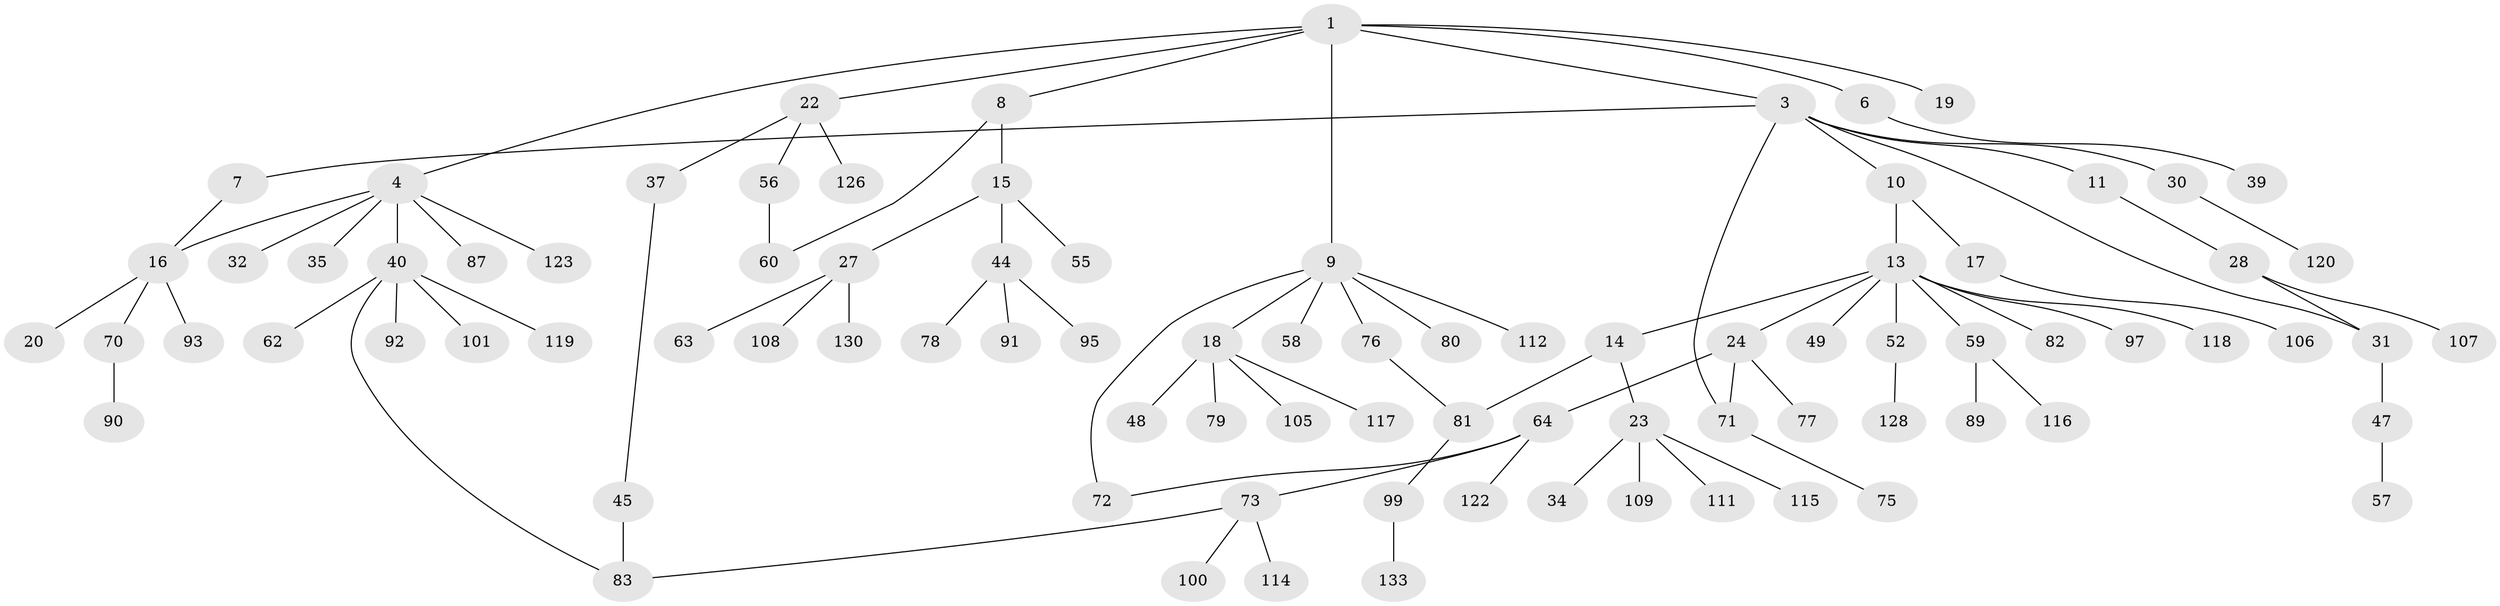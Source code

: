 // original degree distribution, {6: 0.03007518796992481, 3: 0.13533834586466165, 2: 0.2631578947368421, 4: 0.09022556390977443, 1: 0.45112781954887216, 9: 0.007518796992481203, 5: 0.022556390977443608}
// Generated by graph-tools (version 1.1) at 2025/41/03/06/25 10:41:30]
// undirected, 89 vertices, 96 edges
graph export_dot {
graph [start="1"]
  node [color=gray90,style=filled];
  1 [super="+2"];
  3 [super="+5"];
  4 [super="+38"];
  6 [super="+12"];
  7 [super="+33"];
  8 [super="+26"];
  9 [super="+41"];
  10 [super="+29"];
  11 [super="+43"];
  13 [super="+21"];
  14 [super="+110"];
  15 [super="+42"];
  16 [super="+61"];
  17 [super="+103"];
  18 [super="+25"];
  19;
  20 [super="+54"];
  22 [super="+51"];
  23 [super="+74"];
  24;
  27;
  28;
  30 [super="+65"];
  31 [super="+36"];
  32 [super="+46"];
  34;
  35 [super="+104"];
  37 [super="+53"];
  39;
  40 [super="+67"];
  44 [super="+125"];
  45 [super="+68"];
  47;
  48 [super="+50"];
  49;
  52;
  55;
  56 [super="+84"];
  57 [super="+66"];
  58;
  59 [super="+129"];
  60;
  62 [super="+132"];
  63;
  64 [super="+69"];
  70 [super="+85"];
  71 [super="+86"];
  72 [super="+88"];
  73 [super="+113"];
  75;
  76 [super="+96"];
  77 [super="+98"];
  78;
  79;
  80 [super="+124"];
  81 [super="+102"];
  82 [super="+127"];
  83 [super="+131"];
  87;
  89;
  90;
  91 [super="+94"];
  92;
  93;
  95;
  97;
  99;
  100;
  101;
  105;
  106;
  107;
  108;
  109;
  111;
  112;
  114;
  115;
  116 [super="+121"];
  117;
  118;
  119;
  120;
  122;
  123;
  126;
  128;
  130;
  133;
  1 -- 3;
  1 -- 6;
  1 -- 9;
  1 -- 19;
  1 -- 22;
  1 -- 8;
  1 -- 4;
  3 -- 7;
  3 -- 10;
  3 -- 11;
  3 -- 31;
  3 -- 30;
  3 -- 71;
  4 -- 16;
  4 -- 32;
  4 -- 35;
  4 -- 87;
  4 -- 40;
  4 -- 123;
  6 -- 39;
  7 -- 16;
  8 -- 15;
  8 -- 60;
  9 -- 18;
  9 -- 58;
  9 -- 112;
  9 -- 72;
  9 -- 80;
  9 -- 76;
  10 -- 13;
  10 -- 17;
  11 -- 28;
  13 -- 14;
  13 -- 24;
  13 -- 49;
  13 -- 52;
  13 -- 82;
  13 -- 97;
  13 -- 118;
  13 -- 59;
  14 -- 23;
  14 -- 81;
  15 -- 27;
  15 -- 44;
  15 -- 55;
  16 -- 20;
  16 -- 70;
  16 -- 93;
  17 -- 106;
  18 -- 48;
  18 -- 79;
  18 -- 105;
  18 -- 117;
  22 -- 37;
  22 -- 56;
  22 -- 126;
  23 -- 34;
  23 -- 115;
  23 -- 111;
  23 -- 109;
  24 -- 64;
  24 -- 77;
  24 -- 71;
  27 -- 63;
  27 -- 108;
  27 -- 130;
  28 -- 107;
  28 -- 31;
  30 -- 120;
  31 -- 47;
  37 -- 45;
  40 -- 62;
  40 -- 119;
  40 -- 83;
  40 -- 92;
  40 -- 101;
  44 -- 78;
  44 -- 91;
  44 -- 95;
  45 -- 83;
  47 -- 57;
  52 -- 128;
  56 -- 60;
  59 -- 89;
  59 -- 116;
  64 -- 72;
  64 -- 73;
  64 -- 122;
  70 -- 90;
  71 -- 75;
  73 -- 100;
  73 -- 114;
  73 -- 83;
  76 -- 81;
  81 -- 99;
  99 -- 133;
}

